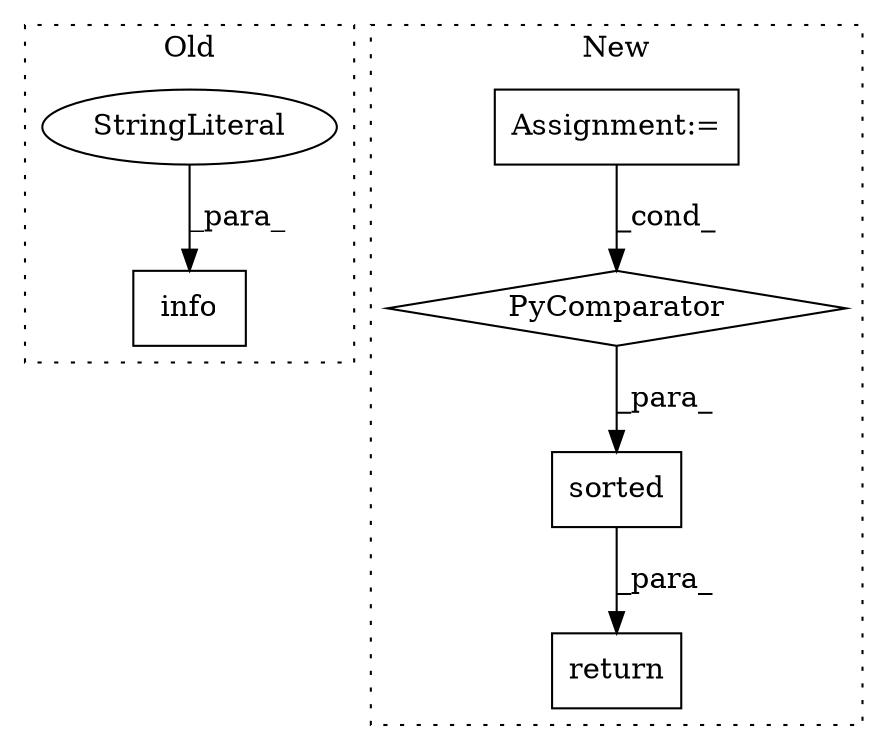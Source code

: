 digraph G {
subgraph cluster0 {
1 [label="info" a="32" s="12809,12841" l="5,1" shape="box"];
3 [label="StringLiteral" a="45" s="12814" l="27" shape="ellipse"];
label = "Old";
style="dotted";
}
subgraph cluster1 {
2 [label="sorted" a="32" s="13001,13033" l="7,1" shape="box"];
4 [label="PyComparator" a="113" s="12390" l="91" shape="diamond"];
5 [label="Assignment:=" a="7" s="12390" l="91" shape="box"];
6 [label="return" a="41" s="12994" l="7" shape="box"];
label = "New";
style="dotted";
}
2 -> 6 [label="_para_"];
3 -> 1 [label="_para_"];
4 -> 2 [label="_para_"];
5 -> 4 [label="_cond_"];
}